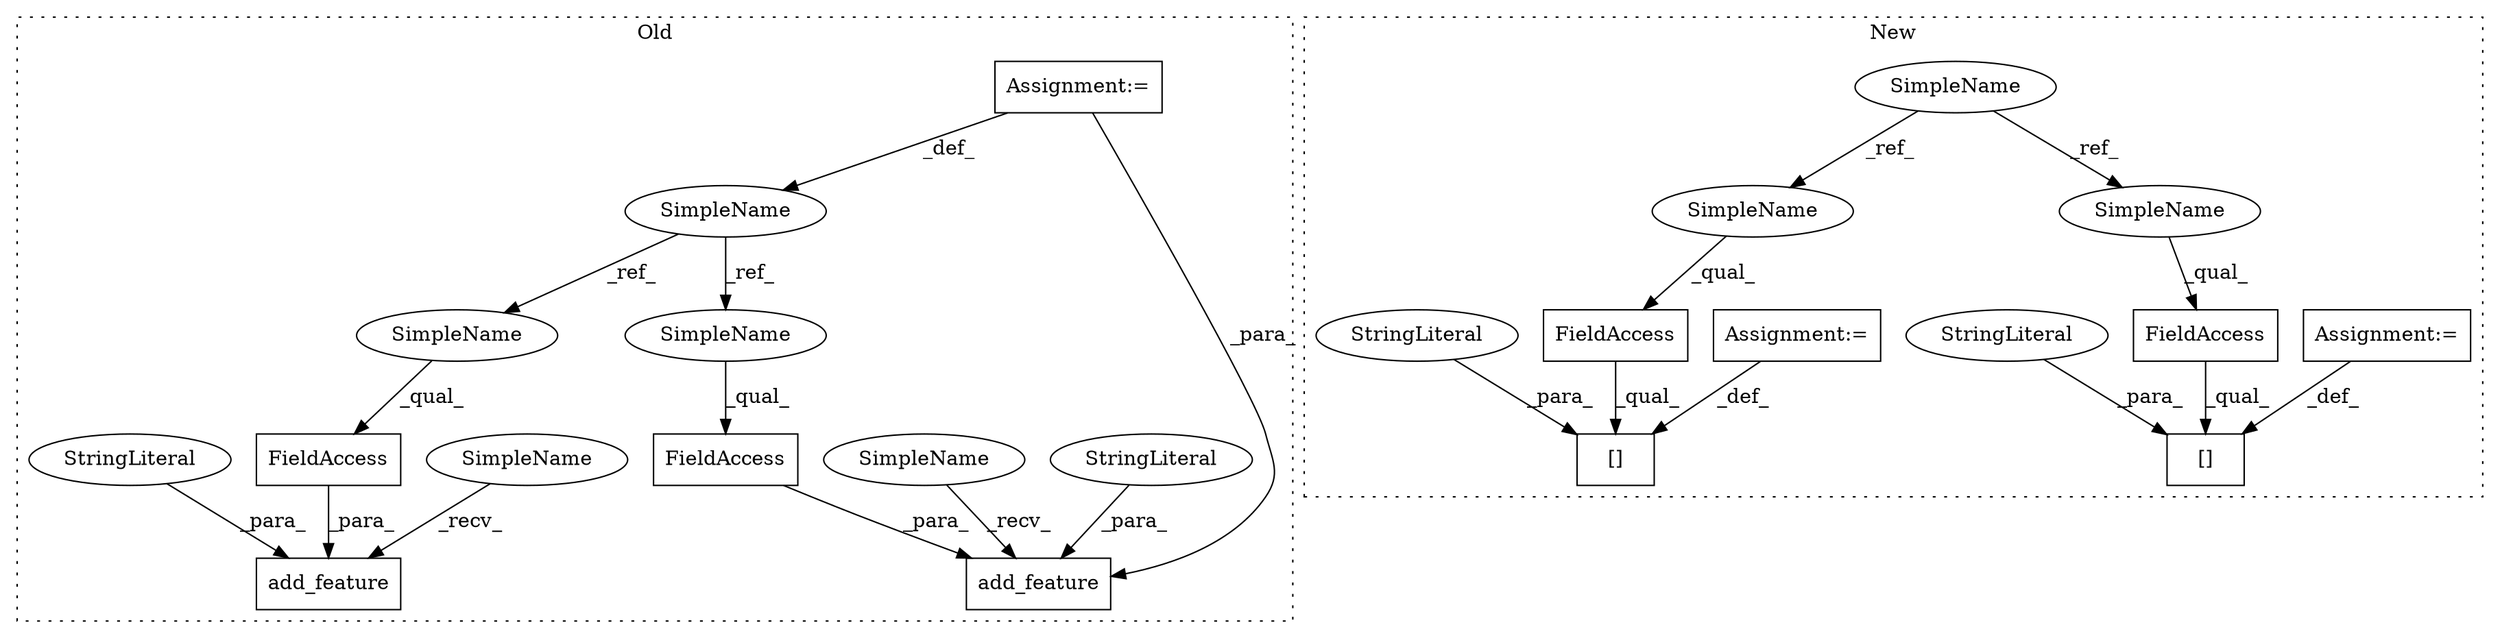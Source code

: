 digraph G {
subgraph cluster0 {
1 [label="add_feature" a="32" s="12477,12526" l="12,1" shape="box"];
4 [label="FieldAccess" a="22" s="12489" l="25" shape="box"];
6 [label="Assignment:=" a="7" s="12326" l="11" shape="box"];
7 [label="SimpleName" a="42" s="12326" l="11" shape="ellipse"];
8 [label="FieldAccess" a="22" s="12553" l="25" shape="box"];
9 [label="add_feature" a="32" s="12541,12590" l="12,1" shape="box"];
16 [label="StringLiteral" a="45" s="12579" l="6" shape="ellipse"];
17 [label="StringLiteral" a="45" s="12515" l="6" shape="ellipse"];
20 [label="SimpleName" a="42" s="12489" l="11" shape="ellipse"];
21 [label="SimpleName" a="42" s="12553" l="11" shape="ellipse"];
22 [label="SimpleName" a="42" s="12533" l="7" shape="ellipse"];
23 [label="SimpleName" a="42" s="12469" l="7" shape="ellipse"];
label = "Old";
style="dotted";
}
subgraph cluster1 {
2 [label="[]" a="2" s="11965,11993" l="22,1" shape="box"];
3 [label="Assignment:=" a="7" s="11994" l="1" shape="box"];
5 [label="FieldAccess" a="22" s="11965" l="21" shape="box"];
10 [label="SimpleName" a="42" s="11851" l="7" shape="ellipse"];
11 [label="FieldAccess" a="22" s="11925" l="21" shape="box"];
12 [label="[]" a="2" s="11925,11953" l="22,1" shape="box"];
13 [label="Assignment:=" a="7" s="11954" l="1" shape="box"];
14 [label="StringLiteral" a="45" s="11987" l="6" shape="ellipse"];
15 [label="StringLiteral" a="45" s="11947" l="6" shape="ellipse"];
18 [label="SimpleName" a="42" s="11965" l="7" shape="ellipse"];
19 [label="SimpleName" a="42" s="11925" l="7" shape="ellipse"];
label = "New";
style="dotted";
}
3 -> 2 [label="_def_"];
4 -> 1 [label="_para_"];
5 -> 2 [label="_qual_"];
6 -> 7 [label="_def_"];
6 -> 9 [label="_para_"];
7 -> 20 [label="_ref_"];
7 -> 21 [label="_ref_"];
8 -> 9 [label="_para_"];
10 -> 18 [label="_ref_"];
10 -> 19 [label="_ref_"];
11 -> 12 [label="_qual_"];
13 -> 12 [label="_def_"];
14 -> 2 [label="_para_"];
15 -> 12 [label="_para_"];
16 -> 9 [label="_para_"];
17 -> 1 [label="_para_"];
18 -> 5 [label="_qual_"];
19 -> 11 [label="_qual_"];
20 -> 4 [label="_qual_"];
21 -> 8 [label="_qual_"];
22 -> 9 [label="_recv_"];
23 -> 1 [label="_recv_"];
}